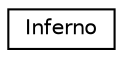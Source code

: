 digraph "Graphical Class Hierarchy"
{
 // LATEX_PDF_SIZE
  edge [fontname="Helvetica",fontsize="10",labelfontname="Helvetica",labelfontsize="10"];
  node [fontname="Helvetica",fontsize="10",shape=record];
  rankdir="LR";
  Node0 [label="Inferno",height=0.2,width=0.4,color="black", fillcolor="white", style="filled",URL="$classInferno.html",tooltip="printa na tela toda a história do inferno, implementa batalhas e faz as escolhas do jogo"];
}
